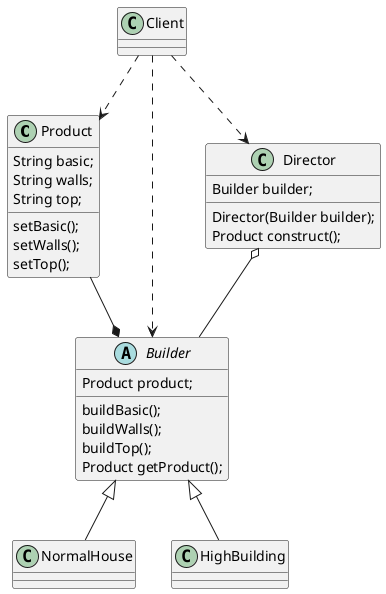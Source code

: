 @startuml

class Product{
    String basic;
    String walls;
    String top;
    setBasic();
    setWalls();
    setTop();
}
Abstract Builder{
    Product product;
    buildBasic();
    buildWalls();
    buildTop();
    Product getProduct();
}
class NormalHouse extends Builder{
}
class HighBuilding extends Builder{
}
class Director{
    Builder builder;
    Director(Builder builder);
    Product construct();
}
class Client{

}
Client ..> Product
Client ..> Builder
Client ..> Director
Product --* Builder
Director o-- Builder
@enduml
